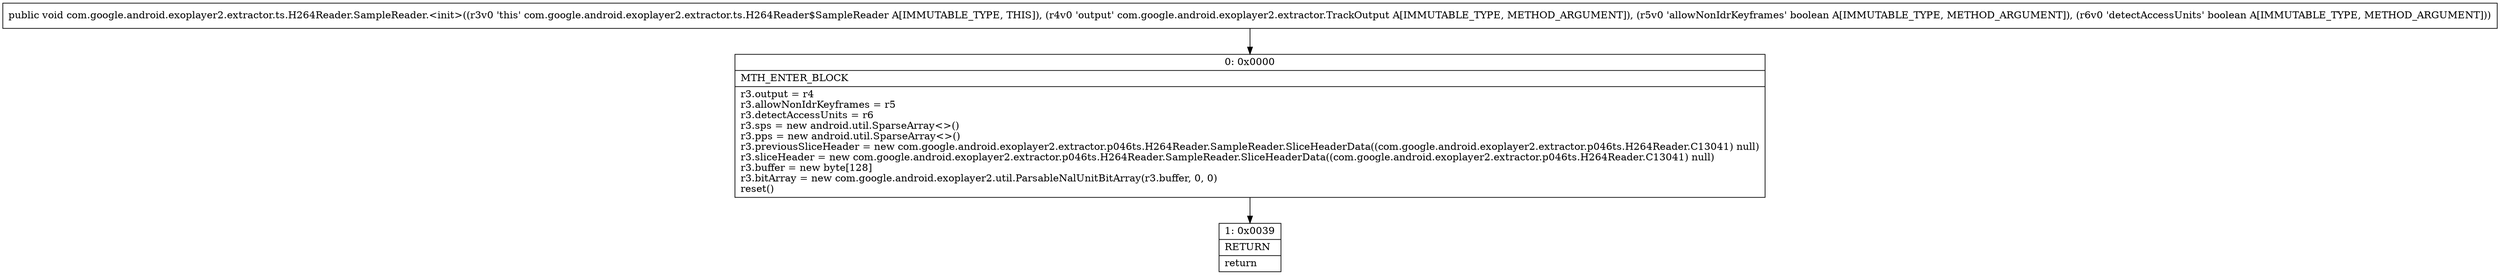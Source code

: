 digraph "CFG forcom.google.android.exoplayer2.extractor.ts.H264Reader.SampleReader.\<init\>(Lcom\/google\/android\/exoplayer2\/extractor\/TrackOutput;ZZ)V" {
Node_0 [shape=record,label="{0\:\ 0x0000|MTH_ENTER_BLOCK\l|r3.output = r4\lr3.allowNonIdrKeyframes = r5\lr3.detectAccessUnits = r6\lr3.sps = new android.util.SparseArray\<\>()\lr3.pps = new android.util.SparseArray\<\>()\lr3.previousSliceHeader = new com.google.android.exoplayer2.extractor.p046ts.H264Reader.SampleReader.SliceHeaderData((com.google.android.exoplayer2.extractor.p046ts.H264Reader.C13041) null)\lr3.sliceHeader = new com.google.android.exoplayer2.extractor.p046ts.H264Reader.SampleReader.SliceHeaderData((com.google.android.exoplayer2.extractor.p046ts.H264Reader.C13041) null)\lr3.buffer = new byte[128]\lr3.bitArray = new com.google.android.exoplayer2.util.ParsableNalUnitBitArray(r3.buffer, 0, 0)\lreset()\l}"];
Node_1 [shape=record,label="{1\:\ 0x0039|RETURN\l|return\l}"];
MethodNode[shape=record,label="{public void com.google.android.exoplayer2.extractor.ts.H264Reader.SampleReader.\<init\>((r3v0 'this' com.google.android.exoplayer2.extractor.ts.H264Reader$SampleReader A[IMMUTABLE_TYPE, THIS]), (r4v0 'output' com.google.android.exoplayer2.extractor.TrackOutput A[IMMUTABLE_TYPE, METHOD_ARGUMENT]), (r5v0 'allowNonIdrKeyframes' boolean A[IMMUTABLE_TYPE, METHOD_ARGUMENT]), (r6v0 'detectAccessUnits' boolean A[IMMUTABLE_TYPE, METHOD_ARGUMENT])) }"];
MethodNode -> Node_0;
Node_0 -> Node_1;
}

